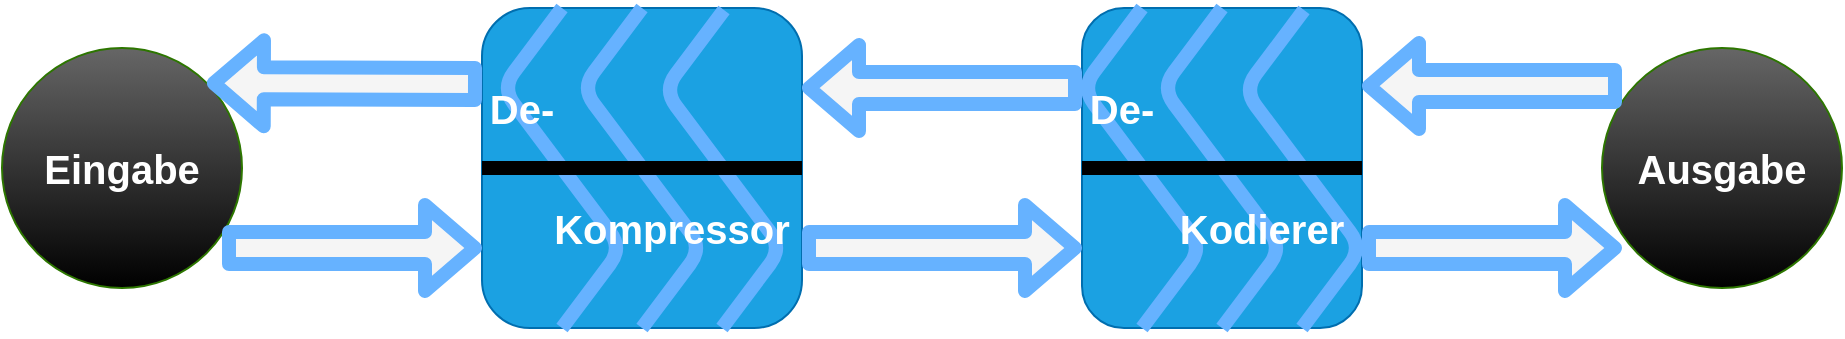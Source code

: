 <mxfile>
    <diagram id="GV6ILvsgs7v_XiPjqo7U" name="Page-1">
        <mxGraphModel dx="1084" dy="597" grid="1" gridSize="10" guides="1" tooltips="1" connect="1" arrows="1" fold="1" page="1" pageScale="1" pageWidth="1100" pageHeight="850" math="0" shadow="0">
            <root>
                <mxCell id="0"/>
                <mxCell id="1" parent="0"/>
                <mxCell id="37" value="" style="ellipse;whiteSpace=wrap;html=1;aspect=fixed;fontSize=17;fillColor=#666666;strokeColor=#2D7600;fontColor=#ffffff;gradientColor=default;" vertex="1" parent="1">
                    <mxGeometry y="220" width="120" height="120" as="geometry"/>
                </mxCell>
                <mxCell id="2" value="" style="rounded=1;whiteSpace=wrap;html=1;fillColor=#1ba1e2;strokeColor=#006EAF;fontColor=#ffffff;" vertex="1" parent="1">
                    <mxGeometry x="240" y="200" width="160" height="160" as="geometry"/>
                </mxCell>
                <mxCell id="15" value="" style="endArrow=none;html=1;strokeWidth=7;fontSize=20;fillColor=#b0e3e6;strokeColor=#66B2FF;" edge="1" parent="1">
                    <mxGeometry width="50" height="50" relative="1" as="geometry">
                        <mxPoint x="361" y="281" as="sourcePoint"/>
                        <mxPoint x="361" y="201" as="targetPoint"/>
                        <Array as="points">
                            <mxPoint x="331" y="241"/>
                        </Array>
                    </mxGeometry>
                </mxCell>
                <mxCell id="17" value="" style="endArrow=none;html=1;strokeWidth=7;fontSize=20;fillColor=#b0e3e6;strokeColor=#66B2FF;" edge="1" parent="1">
                    <mxGeometry width="50" height="50" relative="1" as="geometry">
                        <mxPoint x="320" y="280" as="sourcePoint"/>
                        <mxPoint x="320" y="200" as="targetPoint"/>
                        <Array as="points">
                            <mxPoint x="290" y="240"/>
                        </Array>
                    </mxGeometry>
                </mxCell>
                <mxCell id="18" value="" style="endArrow=none;html=1;strokeWidth=7;fontSize=20;fillColor=#b0e3e6;strokeColor=#66B2FF;" edge="1" parent="1">
                    <mxGeometry width="50" height="50" relative="1" as="geometry">
                        <mxPoint x="280" y="280" as="sourcePoint"/>
                        <mxPoint x="280" y="200" as="targetPoint"/>
                        <Array as="points">
                            <mxPoint x="250" y="240"/>
                        </Array>
                    </mxGeometry>
                </mxCell>
                <mxCell id="9" value="&lt;b style=&quot;font-size: 20px;&quot;&gt;&lt;font style=&quot;font-size: 20px;&quot;&gt;De-&lt;/font&gt;&lt;/b&gt;" style="text;html=1;strokeColor=none;fillColor=none;align=center;verticalAlign=middle;whiteSpace=wrap;rounded=0;fontSize=20;fontColor=#FFFFFF;" vertex="1" parent="1">
                    <mxGeometry x="230" y="240" width="60" height="20" as="geometry"/>
                </mxCell>
                <mxCell id="27" value="" style="endArrow=none;html=1;strokeWidth=7;fontSize=20;fillColor=#b0e3e6;strokeColor=#66B2FF;" edge="1" parent="1">
                    <mxGeometry width="50" height="50" relative="1" as="geometry">
                        <mxPoint x="280" y="360" as="sourcePoint"/>
                        <mxPoint x="280" y="280" as="targetPoint"/>
                        <Array as="points">
                            <mxPoint x="310" y="320"/>
                        </Array>
                    </mxGeometry>
                </mxCell>
                <mxCell id="29" value="" style="endArrow=none;html=1;strokeWidth=7;fontSize=20;fillColor=#b0e3e6;strokeColor=#66B2FF;" edge="1" parent="1">
                    <mxGeometry width="50" height="50" relative="1" as="geometry">
                        <mxPoint x="320" y="360" as="sourcePoint"/>
                        <mxPoint x="320" y="280" as="targetPoint"/>
                        <Array as="points">
                            <mxPoint x="350" y="320"/>
                        </Array>
                    </mxGeometry>
                </mxCell>
                <mxCell id="30" value="" style="endArrow=none;html=1;strokeWidth=7;fontSize=20;fillColor=#b0e3e6;strokeColor=#66B2FF;" edge="1" parent="1">
                    <mxGeometry width="50" height="50" relative="1" as="geometry">
                        <mxPoint x="360" y="360" as="sourcePoint"/>
                        <mxPoint x="360" y="280" as="targetPoint"/>
                        <Array as="points">
                            <mxPoint x="390" y="320"/>
                        </Array>
                    </mxGeometry>
                </mxCell>
                <mxCell id="4" value="&lt;b style=&quot;font-size: 20px;&quot;&gt;&lt;font style=&quot;font-size: 20px;&quot;&gt;Kompressor&lt;/font&gt;&lt;/b&gt;" style="text;html=1;strokeColor=none;fillColor=none;align=center;verticalAlign=middle;whiteSpace=wrap;rounded=0;fontSize=20;fontColor=#FFFFFF;" vertex="1" parent="1">
                    <mxGeometry x="290" y="295" width="90" height="30" as="geometry"/>
                </mxCell>
                <mxCell id="7" style="edgeStyle=none;html=1;exitX=0;exitY=0.5;exitDx=0;exitDy=0;entryX=1;entryY=0.5;entryDx=0;entryDy=0;fontSize=17;endArrow=none;endFill=0;strokeWidth=7;" edge="1" parent="1" source="2" target="2">
                    <mxGeometry relative="1" as="geometry"/>
                </mxCell>
                <mxCell id="31" value="&lt;b&gt;Eingabe&lt;/b&gt;" style="text;html=1;strokeColor=none;fillColor=none;align=center;verticalAlign=middle;whiteSpace=wrap;rounded=0;fontSize=20;fontColor=#FFFFFF;" vertex="1" parent="1">
                    <mxGeometry x="30" y="265" width="60" height="30" as="geometry"/>
                </mxCell>
                <mxCell id="32" value="" style="ellipse;whiteSpace=wrap;html=1;aspect=fixed;fontSize=17;fillColor=#666666;strokeColor=#2D7600;fontColor=#ffffff;gradientColor=default;" vertex="1" parent="1">
                    <mxGeometry x="800" y="220" width="120" height="120" as="geometry"/>
                </mxCell>
                <mxCell id="33" value="&lt;b&gt;Ausgabe&lt;/b&gt;" style="text;html=1;strokeColor=none;fillColor=none;align=center;verticalAlign=middle;whiteSpace=wrap;rounded=0;fontSize=20;fontColor=#FFFFFF;" vertex="1" parent="1">
                    <mxGeometry x="830" y="265" width="60" height="30" as="geometry"/>
                </mxCell>
                <mxCell id="34" value="" style="shape=flexArrow;endArrow=classic;html=1;strokeColor=#66B2FF;strokeWidth=7;fontSize=17;entryX=1;entryY=0;entryDx=0;entryDy=0;fillColor=#f5f5f5;" edge="1" parent="1">
                    <mxGeometry width="50" height="50" relative="1" as="geometry">
                        <mxPoint x="240" y="238" as="sourcePoint"/>
                        <mxPoint x="102.426" y="237.574" as="targetPoint"/>
                    </mxGeometry>
                </mxCell>
                <mxCell id="35" value="" style="shape=flexArrow;endArrow=classic;html=1;strokeColor=#66B2FF;strokeWidth=7;fontSize=17;fillColor=#f5f5f5;" edge="1" parent="1">
                    <mxGeometry width="50" height="50" relative="1" as="geometry">
                        <mxPoint x="110" y="320" as="sourcePoint"/>
                        <mxPoint x="240" y="320" as="targetPoint"/>
                    </mxGeometry>
                </mxCell>
                <mxCell id="36" value="&lt;font face=&quot;Noto Sans Math&quot; data-font-src=&quot;https://fonts.googleapis.com/css?family=Noto+Sans+Math&quot; style=&quot;font-size: 20px;&quot;&gt;&lt;i style=&quot;font-size: 20px;&quot;&gt;n&lt;/i&gt;&lt;/font&gt;&amp;nbsp;Zeichen" style="text;html=1;strokeColor=none;fillColor=none;align=center;verticalAlign=middle;whiteSpace=wrap;rounded=0;fontSize=20;fontStyle=1;fontColor=#FFFFFF;" vertex="1" parent="1">
                    <mxGeometry x="120" y="265" width="120" height="30" as="geometry"/>
                </mxCell>
                <mxCell id="52" value="" style="rounded=1;whiteSpace=wrap;html=1;fillColor=#1ba1e2;strokeColor=#006EAF;fontColor=#ffffff;" vertex="1" parent="1">
                    <mxGeometry x="540" y="200" width="140" height="160" as="geometry"/>
                </mxCell>
                <mxCell id="53" value="" style="endArrow=none;html=1;strokeWidth=7;fontSize=20;fillColor=#b0e3e6;strokeColor=#66B2FF;" edge="1" parent="1">
                    <mxGeometry width="50" height="50" relative="1" as="geometry">
                        <mxPoint x="651" y="281" as="sourcePoint"/>
                        <mxPoint x="651" y="201" as="targetPoint"/>
                        <Array as="points">
                            <mxPoint x="621" y="241"/>
                        </Array>
                    </mxGeometry>
                </mxCell>
                <mxCell id="54" value="" style="endArrow=none;html=1;strokeWidth=7;fontSize=20;fillColor=#b0e3e6;strokeColor=#66B2FF;" edge="1" parent="1">
                    <mxGeometry width="50" height="50" relative="1" as="geometry">
                        <mxPoint x="610" y="280" as="sourcePoint"/>
                        <mxPoint x="610" y="200" as="targetPoint"/>
                        <Array as="points">
                            <mxPoint x="580" y="240"/>
                        </Array>
                    </mxGeometry>
                </mxCell>
                <mxCell id="55" value="" style="endArrow=none;html=1;strokeWidth=7;fontSize=20;fillColor=#b0e3e6;strokeColor=#66B2FF;" edge="1" parent="1">
                    <mxGeometry width="50" height="50" relative="1" as="geometry">
                        <mxPoint x="570" y="280" as="sourcePoint"/>
                        <mxPoint x="570" y="200" as="targetPoint"/>
                        <Array as="points">
                            <mxPoint x="540" y="240"/>
                        </Array>
                    </mxGeometry>
                </mxCell>
                <mxCell id="56" value="&lt;b style=&quot;font-size: 20px;&quot;&gt;&lt;font style=&quot;font-size: 20px;&quot;&gt;De-&lt;/font&gt;&lt;/b&gt;" style="text;html=1;strokeColor=none;fillColor=none;align=center;verticalAlign=middle;whiteSpace=wrap;rounded=0;fontSize=20;fontColor=#FFFFFF;" vertex="1" parent="1">
                    <mxGeometry x="530" y="240" width="60" height="20" as="geometry"/>
                </mxCell>
                <mxCell id="57" value="" style="endArrow=none;html=1;strokeWidth=7;fontSize=20;fillColor=#b0e3e6;strokeColor=#66B2FF;" edge="1" parent="1">
                    <mxGeometry width="50" height="50" relative="1" as="geometry">
                        <mxPoint x="570" y="360" as="sourcePoint"/>
                        <mxPoint x="570" y="280" as="targetPoint"/>
                        <Array as="points">
                            <mxPoint x="600" y="320"/>
                        </Array>
                    </mxGeometry>
                </mxCell>
                <mxCell id="58" value="" style="endArrow=none;html=1;strokeWidth=7;fontSize=20;fillColor=#b0e3e6;strokeColor=#66B2FF;" edge="1" parent="1">
                    <mxGeometry width="50" height="50" relative="1" as="geometry">
                        <mxPoint x="610" y="360" as="sourcePoint"/>
                        <mxPoint x="610" y="280" as="targetPoint"/>
                        <Array as="points">
                            <mxPoint x="640" y="320"/>
                        </Array>
                    </mxGeometry>
                </mxCell>
                <mxCell id="59" value="" style="endArrow=none;html=1;strokeWidth=7;fontSize=20;fillColor=#b0e3e6;strokeColor=#66B2FF;" edge="1" parent="1">
                    <mxGeometry width="50" height="50" relative="1" as="geometry">
                        <mxPoint x="650" y="360" as="sourcePoint"/>
                        <mxPoint x="650" y="280" as="targetPoint"/>
                        <Array as="points">
                            <mxPoint x="680" y="320"/>
                        </Array>
                    </mxGeometry>
                </mxCell>
                <mxCell id="60" value="&lt;b style=&quot;font-size: 20px;&quot;&gt;&lt;font style=&quot;font-size: 20px;&quot;&gt;Kodierer&lt;/font&gt;&lt;/b&gt;" style="text;html=1;strokeColor=none;fillColor=none;align=center;verticalAlign=middle;whiteSpace=wrap;rounded=0;fontSize=20;fontColor=#FFFFFF;" vertex="1" parent="1">
                    <mxGeometry x="590" y="295" width="80" height="30" as="geometry"/>
                </mxCell>
                <mxCell id="61" style="edgeStyle=none;html=1;exitX=0;exitY=0.5;exitDx=0;exitDy=0;entryX=1;entryY=0.5;entryDx=0;entryDy=0;fontSize=17;endArrow=none;endFill=0;strokeWidth=7;" edge="1" parent="1" source="52" target="52">
                    <mxGeometry relative="1" as="geometry"/>
                </mxCell>
                <mxCell id="67" value="" style="shape=flexArrow;endArrow=classic;html=1;strokeColor=#66B2FF;strokeWidth=7;fontSize=17;entryX=0;entryY=0.75;entryDx=0;entryDy=0;fillColor=#f5f5f5;" edge="1" parent="1" target="52">
                    <mxGeometry width="50" height="50" relative="1" as="geometry">
                        <mxPoint x="400" y="320" as="sourcePoint"/>
                        <mxPoint x="520" y="320" as="targetPoint"/>
                    </mxGeometry>
                </mxCell>
                <mxCell id="68" value="" style="shape=flexArrow;endArrow=classic;html=1;strokeColor=#66B2FF;strokeWidth=7;fontSize=17;exitX=0;exitY=0.25;exitDx=0;exitDy=0;fillColor=#f5f5f5;" edge="1" parent="1" source="52">
                    <mxGeometry width="50" height="50" relative="1" as="geometry">
                        <mxPoint x="520" y="240.43" as="sourcePoint"/>
                        <mxPoint x="400" y="240" as="targetPoint"/>
                    </mxGeometry>
                </mxCell>
                <mxCell id="69" value="&lt;font face=&quot;Noto Sans Math&quot; style=&quot;font-size: 20px;&quot;&gt;&lt;i style=&quot;font-size: 20px;&quot;&gt;z&lt;/i&gt;&lt;/font&gt; Faktoren" style="text;html=1;strokeColor=none;fillColor=none;align=center;verticalAlign=middle;whiteSpace=wrap;rounded=0;fontSize=20;fontStyle=1;fontColor=#FFFFFF;" vertex="1" parent="1">
                    <mxGeometry x="410" y="265" width="120" height="30" as="geometry"/>
                </mxCell>
                <mxCell id="72" value="" style="shape=flexArrow;endArrow=classic;html=1;strokeColor=#66B2FF;strokeWidth=7;fontSize=17;fillColor=#f5f5f5;" edge="1" parent="1">
                    <mxGeometry width="50" height="50" relative="1" as="geometry">
                        <mxPoint x="680" y="320" as="sourcePoint"/>
                        <mxPoint x="810" y="320" as="targetPoint"/>
                    </mxGeometry>
                </mxCell>
                <mxCell id="73" value="" style="shape=flexArrow;endArrow=classic;html=1;strokeColor=#66B2FF;strokeWidth=7;fontSize=17;entryX=1;entryY=0;entryDx=0;entryDy=0;fillColor=#f5f5f5;" edge="1" parent="1">
                    <mxGeometry width="50" height="50" relative="1" as="geometry">
                        <mxPoint x="810" y="239" as="sourcePoint"/>
                        <mxPoint x="679.996" y="239.004" as="targetPoint"/>
                    </mxGeometry>
                </mxCell>
                <mxCell id="74" value="&lt;font face=&quot;Noto Sans Math&quot; style=&quot;font-size: 20px;&quot;&gt;&lt;i style=&quot;font-size: 20px;&quot;&gt;z'&lt;/i&gt;&lt;/font&gt; Zeichen" style="text;html=1;strokeColor=none;fillColor=none;align=center;verticalAlign=middle;whiteSpace=wrap;rounded=0;fontSize=20;fontStyle=1;fontColor=#FFFFFF;" vertex="1" parent="1">
                    <mxGeometry x="680" y="265" width="120" height="30" as="geometry"/>
                </mxCell>
            </root>
        </mxGraphModel>
    </diagram>
</mxfile>